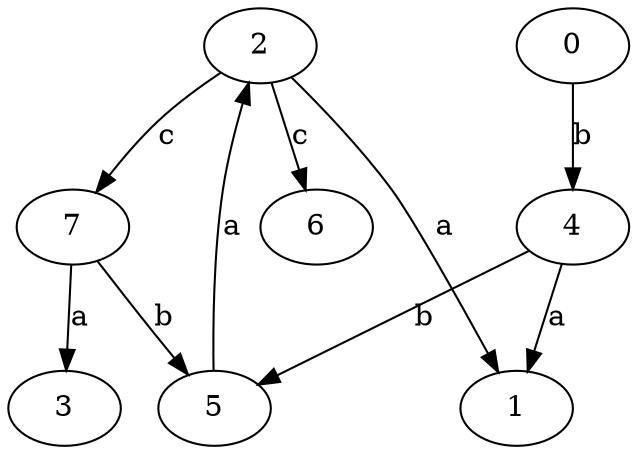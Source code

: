 strict digraph  {
1;
2;
0;
3;
4;
5;
6;
7;
2 -> 1  [label=a];
2 -> 6  [label=c];
2 -> 7  [label=c];
0 -> 4  [label=b];
4 -> 1  [label=a];
4 -> 5  [label=b];
5 -> 2  [label=a];
7 -> 3  [label=a];
7 -> 5  [label=b];
}
